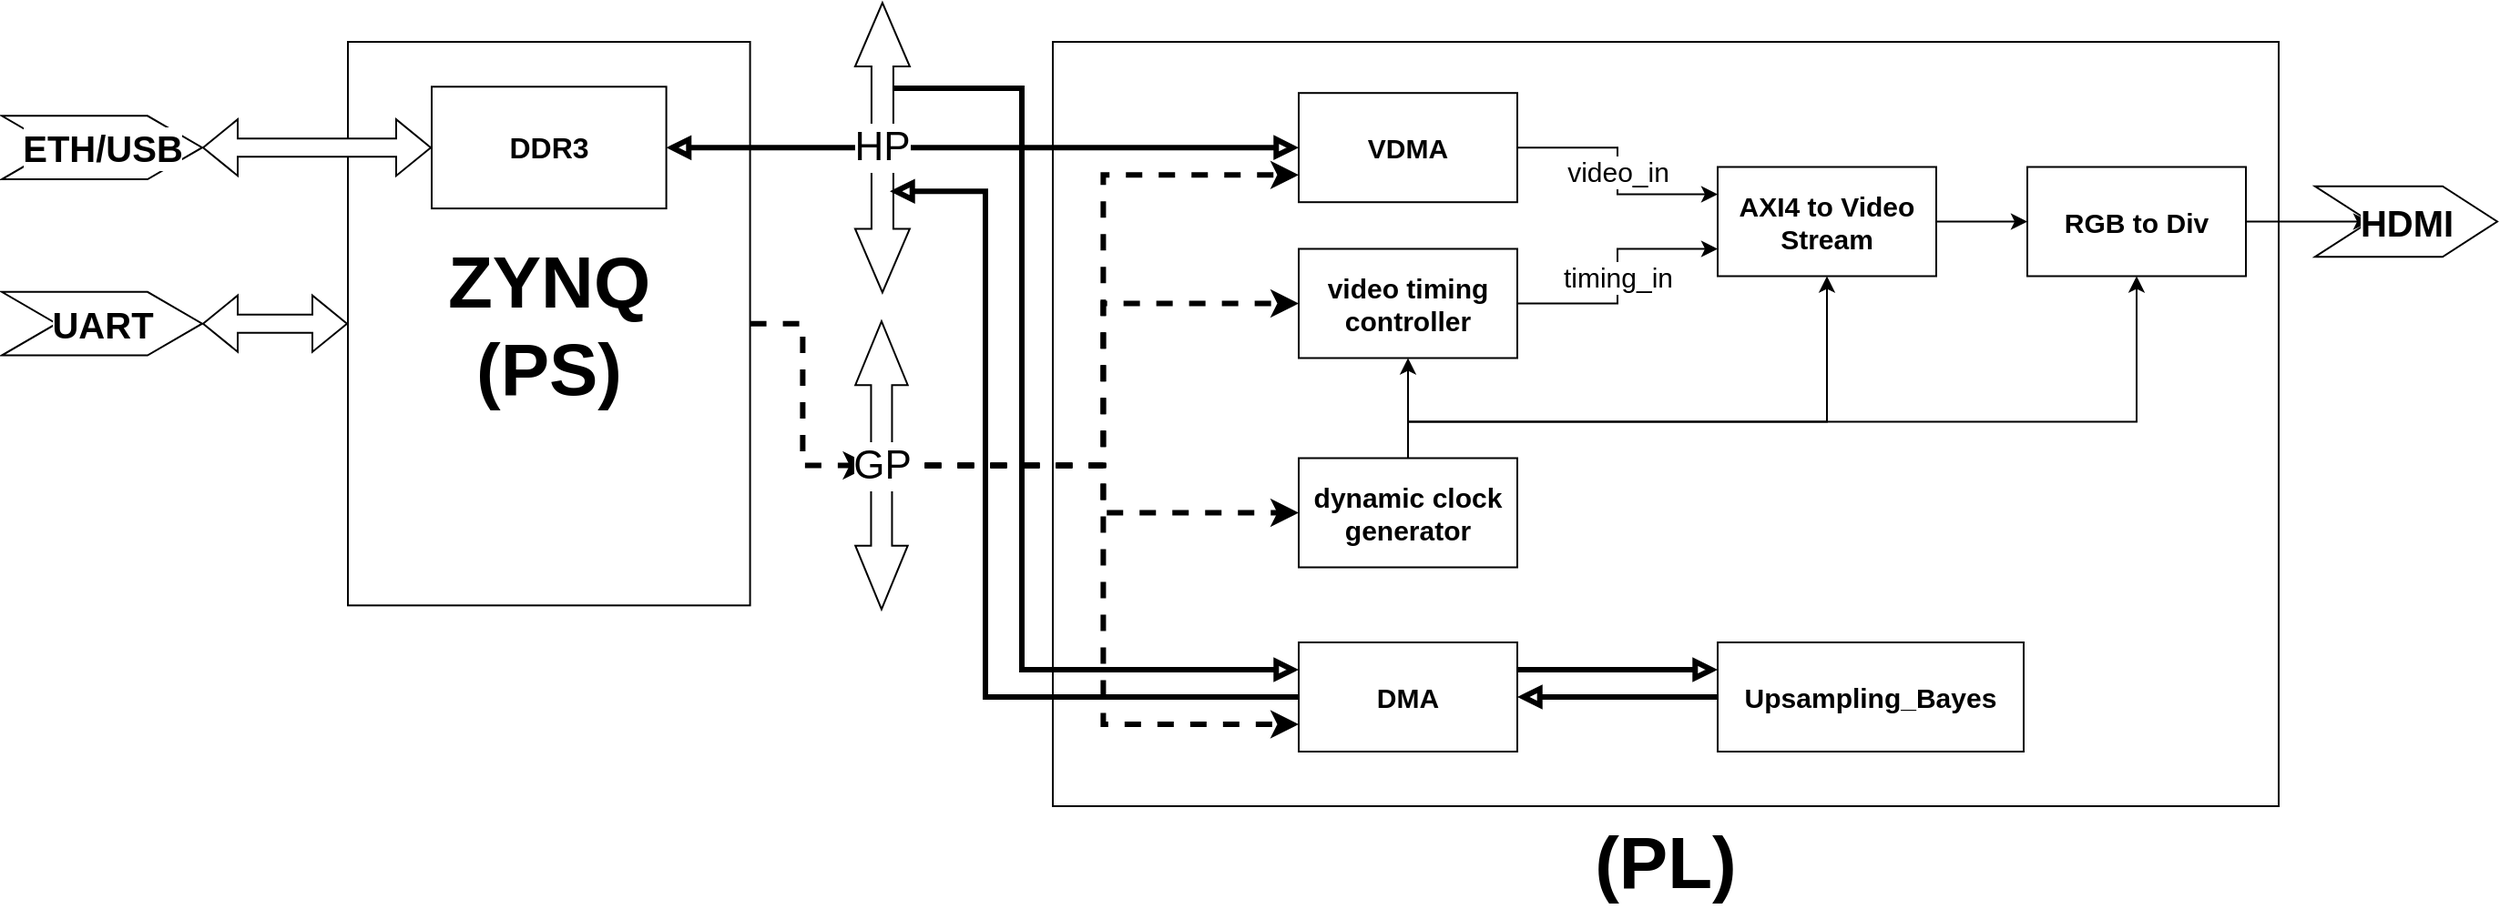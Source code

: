 <mxfile version="17.4.2" type="device"><diagram id="lpfudJLjgzKQyrNKQ1uV" name="Page-1"><mxGraphModel dx="981" dy="548" grid="1" gridSize="10" guides="1" tooltips="1" connect="1" arrows="1" fold="1" page="1" pageScale="1" pageWidth="1654" pageHeight="1169" math="0" shadow="0"><root><mxCell id="0"/><mxCell id="1" parent="0"/><mxCell id="bPxFeLff6yJHWlReLvtH-69" value="&lt;b&gt;&lt;font style=&quot;font-size: 40px&quot;&gt;(PL)&lt;/font&gt;&lt;/b&gt;" style="rounded=0;whiteSpace=wrap;html=1;labelBackgroundColor=default;fontSize=15;labelPosition=center;verticalLabelPosition=bottom;align=center;verticalAlign=top;" vertex="1" parent="1"><mxGeometry x="707" y="150" width="673" height="420" as="geometry"/></mxCell><mxCell id="bPxFeLff6yJHWlReLvtH-19" style="edgeStyle=orthogonalEdgeStyle;rounded=0;orthogonalLoop=1;jettySize=auto;html=1;exitX=0.5;exitY=0;exitDx=0;exitDy=0;entryX=0.5;entryY=1;entryDx=0;entryDy=0;fontSize=15;" edge="1" parent="1" source="bPxFeLff6yJHWlReLvtH-5" target="bPxFeLff6yJHWlReLvtH-7"><mxGeometry relative="1" as="geometry"><Array as="points"><mxPoint x="902" y="358.75"/><mxPoint x="1302" y="358.75"/></Array></mxGeometry></mxCell><mxCell id="bPxFeLff6yJHWlReLvtH-20" style="edgeStyle=orthogonalEdgeStyle;rounded=0;orthogonalLoop=1;jettySize=auto;html=1;exitX=0.5;exitY=0;exitDx=0;exitDy=0;entryX=0.5;entryY=1;entryDx=0;entryDy=0;fontSize=15;" edge="1" parent="1" source="bPxFeLff6yJHWlReLvtH-5" target="bPxFeLff6yJHWlReLvtH-10"><mxGeometry relative="1" as="geometry"><Array as="points"><mxPoint x="902" y="358.75"/><mxPoint x="1132" y="358.75"/></Array></mxGeometry></mxCell><mxCell id="bPxFeLff6yJHWlReLvtH-21" style="edgeStyle=orthogonalEdgeStyle;rounded=0;orthogonalLoop=1;jettySize=auto;html=1;exitX=0.5;exitY=0;exitDx=0;exitDy=0;entryX=0.5;entryY=1;entryDx=0;entryDy=0;fontSize=15;" edge="1" parent="1" source="bPxFeLff6yJHWlReLvtH-5" target="bPxFeLff6yJHWlReLvtH-6"><mxGeometry relative="1" as="geometry"/></mxCell><mxCell id="bPxFeLff6yJHWlReLvtH-5" value="&lt;span style=&quot;font-weight: 700; font-size: 15px;&quot;&gt;dynamic clock generator&lt;/span&gt;" style="rounded=0;whiteSpace=wrap;html=1;fontSize=15;" vertex="1" parent="1"><mxGeometry x="842" y="378.75" width="120" height="60" as="geometry"/></mxCell><mxCell id="bPxFeLff6yJHWlReLvtH-15" value="timing_in" style="edgeStyle=orthogonalEdgeStyle;rounded=0;orthogonalLoop=1;jettySize=auto;html=1;exitX=1;exitY=0.5;exitDx=0;exitDy=0;entryX=0;entryY=0.75;entryDx=0;entryDy=0;fontSize=15;" edge="1" parent="1" source="bPxFeLff6yJHWlReLvtH-6" target="bPxFeLff6yJHWlReLvtH-10"><mxGeometry relative="1" as="geometry"/></mxCell><mxCell id="bPxFeLff6yJHWlReLvtH-6" value="&lt;span style=&quot;font-weight: 700; font-size: 15px;&quot;&gt;video timing controller&lt;/span&gt;" style="rounded=0;whiteSpace=wrap;html=1;fontSize=15;" vertex="1" parent="1"><mxGeometry x="842" y="263.75" width="120" height="60" as="geometry"/></mxCell><mxCell id="bPxFeLff6yJHWlReLvtH-40" style="edgeStyle=orthogonalEdgeStyle;rounded=0;orthogonalLoop=1;jettySize=auto;html=1;exitX=1;exitY=0.5;exitDx=0;exitDy=0;fontSize=20;entryX=0;entryY=0.5;entryDx=30;entryDy=0;entryPerimeter=0;" edge="1" parent="1" source="bPxFeLff6yJHWlReLvtH-7" target="bPxFeLff6yJHWlReLvtH-67"><mxGeometry relative="1" as="geometry"><mxPoint x="1407" y="248.75" as="targetPoint"/></mxGeometry></mxCell><mxCell id="bPxFeLff6yJHWlReLvtH-7" value="&lt;b style=&quot;font-size: 15px;&quot;&gt;RGB to Div&lt;/b&gt;" style="rounded=0;whiteSpace=wrap;html=1;fontSize=15;" vertex="1" parent="1"><mxGeometry x="1242" y="218.75" width="120" height="60" as="geometry"/></mxCell><mxCell id="bPxFeLff6yJHWlReLvtH-11" style="edgeStyle=orthogonalEdgeStyle;rounded=0;orthogonalLoop=1;jettySize=auto;html=1;exitX=1;exitY=0.5;exitDx=0;exitDy=0;entryX=0;entryY=0.5;entryDx=0;entryDy=0;fontSize=15;" edge="1" parent="1" source="bPxFeLff6yJHWlReLvtH-10" target="bPxFeLff6yJHWlReLvtH-7"><mxGeometry relative="1" as="geometry"/></mxCell><mxCell id="bPxFeLff6yJHWlReLvtH-10" value="&lt;b style=&quot;font-size: 15px;&quot;&gt;AXI4 to Video Stream&lt;/b&gt;" style="rounded=0;whiteSpace=wrap;html=1;fontSize=15;" vertex="1" parent="1"><mxGeometry x="1072" y="218.75" width="120" height="60" as="geometry"/></mxCell><mxCell id="bPxFeLff6yJHWlReLvtH-14" value="video_in" style="edgeStyle=orthogonalEdgeStyle;rounded=0;orthogonalLoop=1;jettySize=auto;html=1;exitX=1;exitY=0.5;exitDx=0;exitDy=0;entryX=0;entryY=0.25;entryDx=0;entryDy=0;fontSize=15;" edge="1" parent="1" source="bPxFeLff6yJHWlReLvtH-12" target="bPxFeLff6yJHWlReLvtH-10"><mxGeometry relative="1" as="geometry"/></mxCell><mxCell id="bPxFeLff6yJHWlReLvtH-12" value="&lt;b style=&quot;font-size: 15px;&quot;&gt;VDMA&lt;/b&gt;" style="rounded=0;whiteSpace=wrap;html=1;fontSize=15;" vertex="1" parent="1"><mxGeometry x="842" y="178.1" width="120" height="60" as="geometry"/></mxCell><mxCell id="bPxFeLff6yJHWlReLvtH-59" style="edgeStyle=orthogonalEdgeStyle;rounded=0;orthogonalLoop=1;jettySize=auto;html=1;entryX=0.5;entryY=0;entryDx=0;entryDy=20.125;entryPerimeter=0;fontSize=16;dashed=1;strokeWidth=3;" edge="1" parent="1" source="bPxFeLff6yJHWlReLvtH-22" target="bPxFeLff6yJHWlReLvtH-30"><mxGeometry relative="1" as="geometry"/></mxCell><mxCell id="bPxFeLff6yJHWlReLvtH-45" style="edgeStyle=orthogonalEdgeStyle;rounded=0;orthogonalLoop=1;jettySize=auto;html=1;exitX=0.295;exitY=0.31;exitDx=0;exitDy=0;exitPerimeter=0;entryX=0;entryY=0.25;entryDx=0;entryDy=0;fontSize=12;endArrow=block;endFill=0;strokeWidth=3;" edge="1" parent="1" source="bPxFeLff6yJHWlReLvtH-23" target="bPxFeLff6yJHWlReLvtH-42"><mxGeometry relative="1" as="geometry"><Array as="points"><mxPoint x="690" y="176"/><mxPoint x="690" y="495"/></Array></mxGeometry></mxCell><mxCell id="bPxFeLff6yJHWlReLvtH-47" style="edgeStyle=orthogonalEdgeStyle;rounded=0;orthogonalLoop=1;jettySize=auto;html=1;entryX=0;entryY=0.5;entryDx=0;entryDy=0;fontSize=12;endArrow=block;endFill=0;strokeWidth=3;" edge="1" parent="1" source="bPxFeLff6yJHWlReLvtH-23" target="bPxFeLff6yJHWlReLvtH-12"><mxGeometry relative="1" as="geometry"/></mxCell><mxCell id="bPxFeLff6yJHWlReLvtH-23" value="HP" style="html=1;shadow=0;dashed=0;align=center;verticalAlign=middle;shape=mxgraph.arrows2.twoWayArrow;dy=0.6;dx=35;fontSize=22;rotation=90;horizontal=0;labelBackgroundColor=default;" vertex="1" parent="1"><mxGeometry x="533.85" y="193.1" width="159.21" height="30" as="geometry"/></mxCell><mxCell id="bPxFeLff6yJHWlReLvtH-33" style="edgeStyle=orthogonalEdgeStyle;rounded=0;orthogonalLoop=1;jettySize=auto;html=1;exitX=0.5;exitY=0;exitDx=0;exitDy=8.625;exitPerimeter=0;entryX=0;entryY=0.5;entryDx=0;entryDy=0;fontSize=22;dashed=1;strokeWidth=3;" edge="1" parent="1" source="bPxFeLff6yJHWlReLvtH-30" target="bPxFeLff6yJHWlReLvtH-6"><mxGeometry relative="1" as="geometry"/></mxCell><mxCell id="bPxFeLff6yJHWlReLvtH-34" style="edgeStyle=orthogonalEdgeStyle;rounded=0;orthogonalLoop=1;jettySize=auto;html=1;exitX=0.5;exitY=0;exitDx=0;exitDy=8.625;exitPerimeter=0;entryX=0;entryY=0.5;entryDx=0;entryDy=0;fontSize=22;dashed=1;strokeWidth=3;" edge="1" parent="1" source="bPxFeLff6yJHWlReLvtH-30" target="bPxFeLff6yJHWlReLvtH-5"><mxGeometry relative="1" as="geometry"/></mxCell><mxCell id="bPxFeLff6yJHWlReLvtH-37" style="edgeStyle=orthogonalEdgeStyle;rounded=0;orthogonalLoop=1;jettySize=auto;html=1;exitX=0.5;exitY=0;exitDx=0;exitDy=8.625;exitPerimeter=0;entryX=0;entryY=0.75;entryDx=0;entryDy=0;fontSize=22;dashed=1;strokeWidth=3;" edge="1" parent="1" source="bPxFeLff6yJHWlReLvtH-30" target="bPxFeLff6yJHWlReLvtH-12"><mxGeometry relative="1" as="geometry"/></mxCell><mxCell id="bPxFeLff6yJHWlReLvtH-52" style="edgeStyle=orthogonalEdgeStyle;rounded=0;orthogonalLoop=1;jettySize=auto;html=1;exitX=0.5;exitY=0;exitDx=0;exitDy=8.625;exitPerimeter=0;entryX=0;entryY=0.75;entryDx=0;entryDy=0;fontSize=12;dashed=1;strokeWidth=3;" edge="1" parent="1" source="bPxFeLff6yJHWlReLvtH-30" target="bPxFeLff6yJHWlReLvtH-42"><mxGeometry relative="1" as="geometry"/></mxCell><mxCell id="bPxFeLff6yJHWlReLvtH-30" value="GP" style="html=1;shadow=0;dashed=0;align=center;verticalAlign=middle;shape=mxgraph.arrows2.twoWayArrow;dy=0.6;dx=35;labelBackgroundColor=default;fontSize=22;rotation=90;horizontal=0;" vertex="1" parent="1"><mxGeometry x="533.85" y="368.36" width="158.24" height="28.75" as="geometry"/></mxCell><mxCell id="bPxFeLff6yJHWlReLvtH-46" style="edgeStyle=orthogonalEdgeStyle;rounded=0;orthogonalLoop=1;jettySize=auto;html=1;exitX=0;exitY=0.5;exitDx=0;exitDy=0;fontSize=12;endArrow=block;endFill=0;strokeWidth=3;entryX=0.651;entryY=0.365;entryDx=0;entryDy=0;entryPerimeter=0;" edge="1" parent="1" source="bPxFeLff6yJHWlReLvtH-42" target="bPxFeLff6yJHWlReLvtH-23"><mxGeometry relative="1" as="geometry"><mxPoint x="650" y="270" as="targetPoint"/><Array as="points"><mxPoint x="670" y="510"/><mxPoint x="670" y="232"/></Array></mxGeometry></mxCell><mxCell id="bPxFeLff6yJHWlReLvtH-50" style="edgeStyle=orthogonalEdgeStyle;rounded=0;orthogonalLoop=1;jettySize=auto;html=1;exitX=1;exitY=0.25;exitDx=0;exitDy=0;entryX=0;entryY=0.25;entryDx=0;entryDy=0;fontSize=15;endArrow=block;endFill=0;strokeWidth=3;" edge="1" parent="1" source="bPxFeLff6yJHWlReLvtH-42" target="bPxFeLff6yJHWlReLvtH-49"><mxGeometry relative="1" as="geometry"/></mxCell><mxCell id="bPxFeLff6yJHWlReLvtH-42" value="DMA" style="rounded=0;whiteSpace=wrap;html=1;labelBackgroundColor=default;fontSize=15;fontStyle=1" vertex="1" parent="1"><mxGeometry x="842" y="480" width="120" height="60" as="geometry"/></mxCell><mxCell id="bPxFeLff6yJHWlReLvtH-51" style="edgeStyle=orthogonalEdgeStyle;rounded=0;orthogonalLoop=1;jettySize=auto;html=1;entryX=1;entryY=0.5;entryDx=0;entryDy=0;fontSize=15;endArrow=block;endFill=0;strokeWidth=3;" edge="1" parent="1" source="bPxFeLff6yJHWlReLvtH-49" target="bPxFeLff6yJHWlReLvtH-42"><mxGeometry relative="1" as="geometry"/></mxCell><mxCell id="bPxFeLff6yJHWlReLvtH-49" value="&lt;b&gt;Upsampling_Bayes&lt;/b&gt;" style="rounded=0;whiteSpace=wrap;html=1;labelBackgroundColor=default;fontSize=15;" vertex="1" parent="1"><mxGeometry x="1072" y="480" width="168" height="60" as="geometry"/></mxCell><mxCell id="bPxFeLff6yJHWlReLvtH-60" value="" style="group" vertex="1" connectable="0" parent="1"><mxGeometry x="320" y="150" width="220.79" height="309.68" as="geometry"/></mxCell><mxCell id="bPxFeLff6yJHWlReLvtH-22" value="&lt;b style=&quot;font-size: 40px&quot;&gt;&lt;font style=&quot;font-size: 40px&quot;&gt;ZYNQ&lt;br&gt;(PS)&lt;/font&gt;&lt;/b&gt;" style="rounded=0;whiteSpace=wrap;html=1;fontSize=40;" vertex="1" parent="bPxFeLff6yJHWlReLvtH-60"><mxGeometry width="220.79" height="309.68" as="geometry"/></mxCell><mxCell id="bPxFeLff6yJHWlReLvtH-56" value="&lt;b&gt;&lt;font style=&quot;font-size: 16px&quot;&gt;DDR3&lt;/font&gt;&lt;/b&gt;" style="rounded=0;whiteSpace=wrap;html=1;labelBackgroundColor=default;fontSize=12;" vertex="1" parent="bPxFeLff6yJHWlReLvtH-60"><mxGeometry x="45.998" y="24.65" width="128.794" height="66.9" as="geometry"/></mxCell><mxCell id="bPxFeLff6yJHWlReLvtH-62" style="edgeStyle=orthogonalEdgeStyle;rounded=0;orthogonalLoop=1;jettySize=auto;html=1;fontSize=16;endArrow=block;endFill=0;strokeWidth=3;" edge="1" parent="1" source="bPxFeLff6yJHWlReLvtH-23" target="bPxFeLff6yJHWlReLvtH-56"><mxGeometry relative="1" as="geometry"/></mxCell><mxCell id="bPxFeLff6yJHWlReLvtH-64" style="edgeStyle=orthogonalEdgeStyle;rounded=0;orthogonalLoop=1;jettySize=auto;html=1;entryX=0;entryY=0.5;entryDx=0;entryDy=0;fontSize=16;startArrow=classic;startFill=1;shape=flexArrow;fillColor=default;" edge="1" parent="1" source="bPxFeLff6yJHWlReLvtH-63" target="bPxFeLff6yJHWlReLvtH-22"><mxGeometry relative="1" as="geometry"/></mxCell><mxCell id="bPxFeLff6yJHWlReLvtH-63" value="UART" style="html=1;shadow=0;dashed=0;align=center;verticalAlign=middle;shape=mxgraph.arrows2.arrow;dy=0;dx=30;notch=30;labelBackgroundColor=default;fontSize=20;fontStyle=1" vertex="1" parent="1"><mxGeometry x="130" y="287.42" width="110" height="34.84" as="geometry"/></mxCell><mxCell id="bPxFeLff6yJHWlReLvtH-66" style="edgeStyle=orthogonalEdgeStyle;rounded=0;orthogonalLoop=1;jettySize=auto;html=1;entryX=0;entryY=0.5;entryDx=0;entryDy=0;fontSize=16;startArrow=classic;startFill=1;shape=flexArrow;fillColor=default;" edge="1" parent="1" source="bPxFeLff6yJHWlReLvtH-65" target="bPxFeLff6yJHWlReLvtH-56"><mxGeometry relative="1" as="geometry"/></mxCell><mxCell id="bPxFeLff6yJHWlReLvtH-65" value="ETH/USB" style="html=1;shadow=0;dashed=0;align=center;verticalAlign=middle;shape=mxgraph.arrows2.arrow;dy=0;dx=30;notch=30;labelBackgroundColor=default;fontSize=20;fontStyle=1" vertex="1" parent="1"><mxGeometry x="130" y="190.68" width="110" height="34.84" as="geometry"/></mxCell><mxCell id="bPxFeLff6yJHWlReLvtH-67" value="&lt;b&gt;HDMI&lt;/b&gt;" style="html=1;shadow=0;dashed=0;align=center;verticalAlign=middle;shape=mxgraph.arrows2.arrow;dy=0;dx=30;notch=30;labelBackgroundColor=default;fontSize=20;" vertex="1" parent="1"><mxGeometry x="1400" y="229.37" width="100" height="38.75" as="geometry"/></mxCell></root></mxGraphModel></diagram></mxfile>